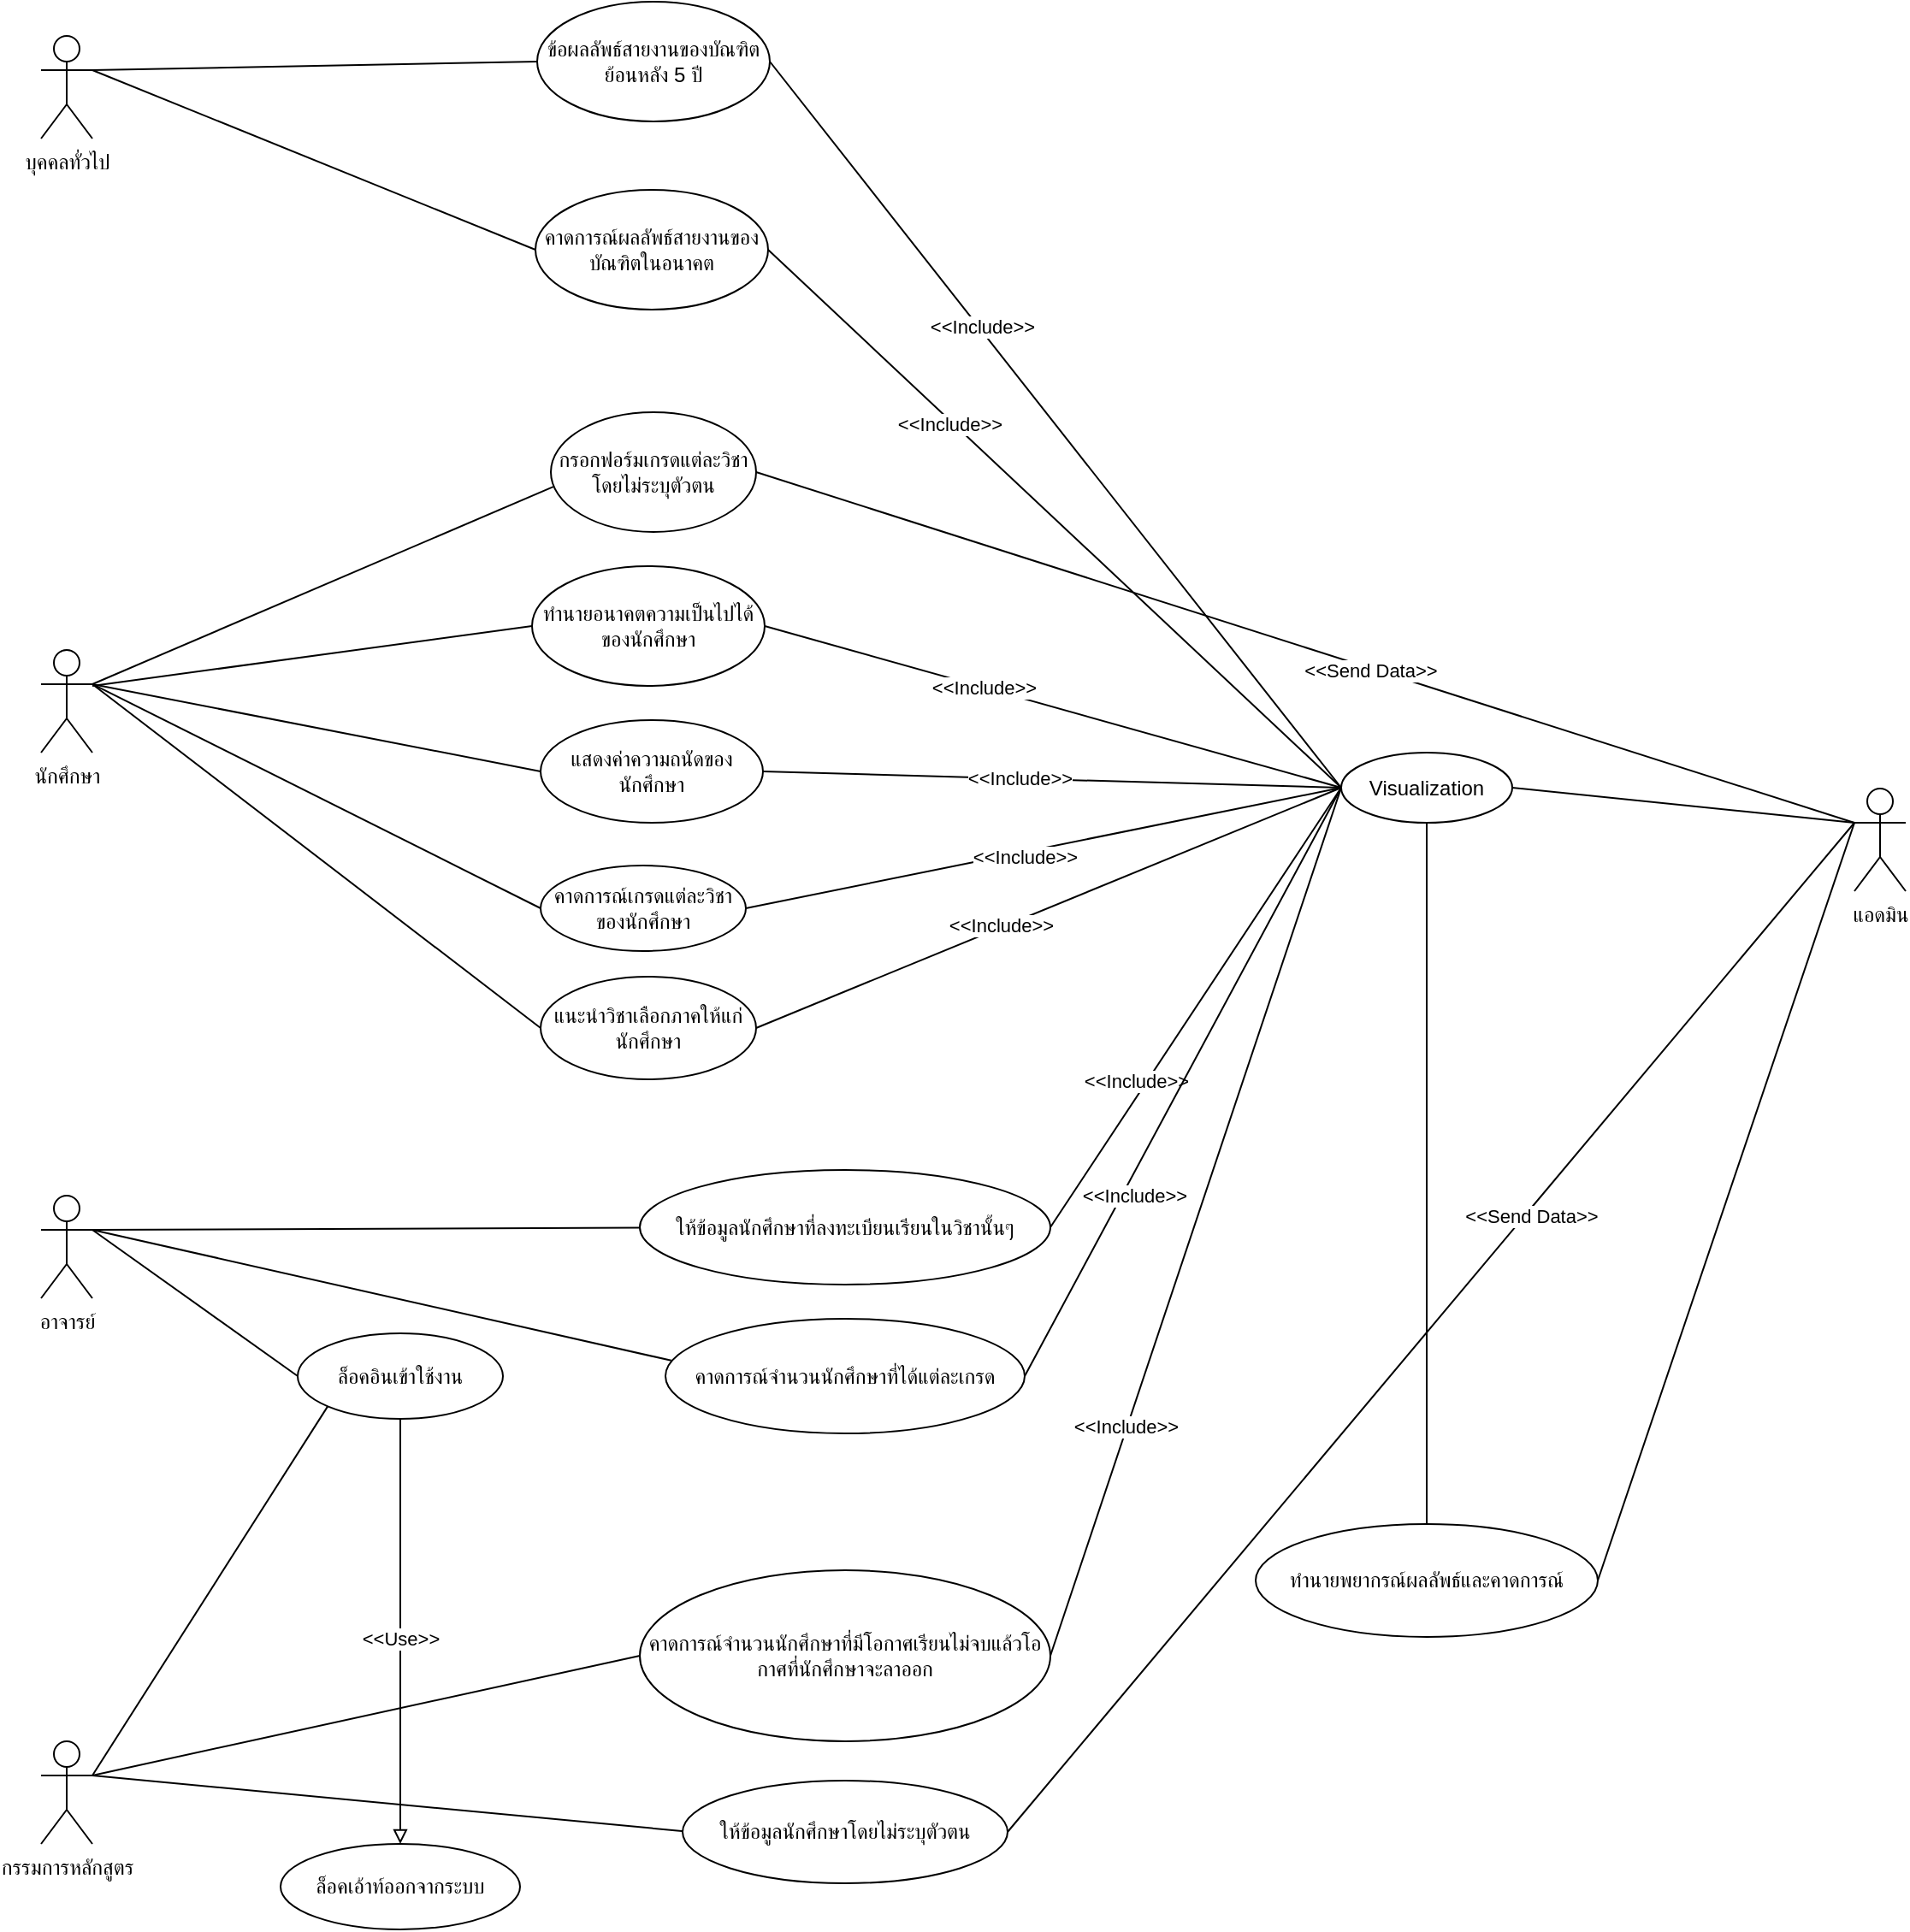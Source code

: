 <mxfile version="17.4.4" type="device"><diagram id="_vLM0q5tYPxkM13smPbt" name="Page-1"><mxGraphModel dx="2188" dy="1222" grid="1" gridSize="10" guides="1" tooltips="1" connect="1" arrows="1" fold="1" page="1" pageScale="1" pageWidth="827" pageHeight="1169" math="0" shadow="0"><root><mxCell id="0"/><mxCell id="1" parent="0"/><mxCell id="81Vus9PUht1-0RsdPjCS-26" style="edgeStyle=none;rounded=0;orthogonalLoop=1;jettySize=auto;html=1;exitX=1;exitY=0.333;exitDx=0;exitDy=0;exitPerimeter=0;entryX=0.012;entryY=0.622;entryDx=0;entryDy=0;entryPerimeter=0;startArrow=none;startFill=0;endArrow=none;endFill=0;strokeColor=default;" edge="1" parent="1" source="81Vus9PUht1-0RsdPjCS-1" target="81Vus9PUht1-0RsdPjCS-11"><mxGeometry relative="1" as="geometry"/></mxCell><mxCell id="81Vus9PUht1-0RsdPjCS-27" style="edgeStyle=none;rounded=0;orthogonalLoop=1;jettySize=auto;html=1;entryX=0;entryY=0.5;entryDx=0;entryDy=0;startArrow=none;startFill=0;endArrow=none;endFill=0;strokeColor=default;" edge="1" parent="1" target="81Vus9PUht1-0RsdPjCS-12"><mxGeometry relative="1" as="geometry"><mxPoint x="110" y="430" as="sourcePoint"/></mxGeometry></mxCell><mxCell id="81Vus9PUht1-0RsdPjCS-28" style="edgeStyle=none;rounded=0;orthogonalLoop=1;jettySize=auto;html=1;exitX=1;exitY=0.333;exitDx=0;exitDy=0;exitPerimeter=0;entryX=0;entryY=0.5;entryDx=0;entryDy=0;startArrow=none;startFill=0;endArrow=none;endFill=0;strokeColor=default;" edge="1" parent="1" source="81Vus9PUht1-0RsdPjCS-1" target="81Vus9PUht1-0RsdPjCS-15"><mxGeometry relative="1" as="geometry"/></mxCell><mxCell id="81Vus9PUht1-0RsdPjCS-29" style="edgeStyle=none;rounded=0;orthogonalLoop=1;jettySize=auto;html=1;exitX=1;exitY=0.333;exitDx=0;exitDy=0;exitPerimeter=0;entryX=0;entryY=0.5;entryDx=0;entryDy=0;startArrow=none;startFill=0;endArrow=none;endFill=0;strokeColor=default;" edge="1" parent="1" source="81Vus9PUht1-0RsdPjCS-1" target="81Vus9PUht1-0RsdPjCS-13"><mxGeometry relative="1" as="geometry"/></mxCell><mxCell id="81Vus9PUht1-0RsdPjCS-30" style="edgeStyle=none;rounded=0;orthogonalLoop=1;jettySize=auto;html=1;exitX=1;exitY=0.333;exitDx=0;exitDy=0;exitPerimeter=0;entryX=0;entryY=0.5;entryDx=0;entryDy=0;startArrow=none;startFill=0;endArrow=none;endFill=0;strokeColor=default;" edge="1" parent="1" source="81Vus9PUht1-0RsdPjCS-1" target="81Vus9PUht1-0RsdPjCS-14"><mxGeometry relative="1" as="geometry"/></mxCell><mxCell id="81Vus9PUht1-0RsdPjCS-1" value="นักศึกษา" style="shape=umlActor;verticalLabelPosition=bottom;verticalAlign=top;html=1;outlineConnect=0;" vertex="1" parent="1"><mxGeometry x="80" y="409" width="30" height="60" as="geometry"/></mxCell><mxCell id="81Vus9PUht1-0RsdPjCS-23" style="orthogonalLoop=1;jettySize=auto;html=1;exitX=1;exitY=0.333;exitDx=0;exitDy=0;exitPerimeter=0;entryX=0;entryY=0.5;entryDx=0;entryDy=0;endArrow=none;endFill=0;rounded=0;" edge="1" parent="1" source="81Vus9PUht1-0RsdPjCS-2" target="81Vus9PUht1-0RsdPjCS-8"><mxGeometry relative="1" as="geometry"/></mxCell><mxCell id="81Vus9PUht1-0RsdPjCS-31" style="edgeStyle=none;rounded=0;orthogonalLoop=1;jettySize=auto;html=1;exitX=1;exitY=0.333;exitDx=0;exitDy=0;exitPerimeter=0;startArrow=none;startFill=0;endArrow=none;endFill=0;strokeColor=default;" edge="1" parent="1" source="81Vus9PUht1-0RsdPjCS-2" target="81Vus9PUht1-0RsdPjCS-17"><mxGeometry relative="1" as="geometry"/></mxCell><mxCell id="81Vus9PUht1-0RsdPjCS-32" style="edgeStyle=none;rounded=0;orthogonalLoop=1;jettySize=auto;html=1;exitX=1;exitY=0.333;exitDx=0;exitDy=0;exitPerimeter=0;entryX=0.016;entryY=0.364;entryDx=0;entryDy=0;entryPerimeter=0;startArrow=none;startFill=0;endArrow=none;endFill=0;strokeColor=default;" edge="1" parent="1" source="81Vus9PUht1-0RsdPjCS-2" target="81Vus9PUht1-0RsdPjCS-18"><mxGeometry relative="1" as="geometry"/></mxCell><mxCell id="81Vus9PUht1-0RsdPjCS-2" value="อาจารย์" style="shape=umlActor;verticalLabelPosition=bottom;verticalAlign=top;html=1;outlineConnect=0;" vertex="1" parent="1"><mxGeometry x="80" y="728" width="30" height="60" as="geometry"/></mxCell><mxCell id="81Vus9PUht1-0RsdPjCS-24" style="edgeStyle=none;rounded=0;orthogonalLoop=1;jettySize=auto;html=1;exitX=1;exitY=0.333;exitDx=0;exitDy=0;exitPerimeter=0;entryX=0;entryY=1;entryDx=0;entryDy=0;endArrow=none;endFill=0;" edge="1" parent="1" source="81Vus9PUht1-0RsdPjCS-5" target="81Vus9PUht1-0RsdPjCS-8"><mxGeometry relative="1" as="geometry"/></mxCell><mxCell id="81Vus9PUht1-0RsdPjCS-33" style="edgeStyle=none;rounded=0;orthogonalLoop=1;jettySize=auto;html=1;exitX=1;exitY=0.333;exitDx=0;exitDy=0;exitPerimeter=0;entryX=0;entryY=0.5;entryDx=0;entryDy=0;startArrow=none;startFill=0;endArrow=none;endFill=0;strokeColor=default;" edge="1" parent="1" source="81Vus9PUht1-0RsdPjCS-5" target="81Vus9PUht1-0RsdPjCS-16"><mxGeometry relative="1" as="geometry"/></mxCell><mxCell id="81Vus9PUht1-0RsdPjCS-34" style="edgeStyle=none;rounded=0;orthogonalLoop=1;jettySize=auto;html=1;exitX=1;exitY=0.333;exitDx=0;exitDy=0;exitPerimeter=0;startArrow=none;startFill=0;endArrow=none;endFill=0;strokeColor=default;entryX=0.026;entryY=0.5;entryDx=0;entryDy=0;entryPerimeter=0;" edge="1" parent="1" source="81Vus9PUht1-0RsdPjCS-5" target="81Vus9PUht1-0RsdPjCS-19"><mxGeometry relative="1" as="geometry"><mxPoint x="450" y="1100" as="targetPoint"/></mxGeometry></mxCell><mxCell id="81Vus9PUht1-0RsdPjCS-5" value="กรรมการหลักสูตร" style="shape=umlActor;verticalLabelPosition=bottom;verticalAlign=top;html=1;outlineConnect=0;" vertex="1" parent="1"><mxGeometry x="80" y="1047" width="30" height="60" as="geometry"/></mxCell><mxCell id="81Vus9PUht1-0RsdPjCS-25" style="edgeStyle=none;rounded=0;orthogonalLoop=1;jettySize=auto;html=1;exitX=0.5;exitY=1;exitDx=0;exitDy=0;endArrow=block;endFill=0;startArrow=none;startFill=0;strokeColor=default;entryX=0.5;entryY=0;entryDx=0;entryDy=0;" edge="1" parent="1" source="81Vus9PUht1-0RsdPjCS-8" target="81Vus9PUht1-0RsdPjCS-10"><mxGeometry relative="1" as="geometry"><mxPoint x="290" y="1110" as="targetPoint"/></mxGeometry></mxCell><mxCell id="81Vus9PUht1-0RsdPjCS-55" value="&amp;lt;&amp;lt;Use&amp;gt;&amp;gt;" style="edgeLabel;html=1;align=center;verticalAlign=middle;resizable=0;points=[];" vertex="1" connectable="0" parent="81Vus9PUht1-0RsdPjCS-25"><mxGeometry x="-0.051" y="1" relative="1" as="geometry"><mxPoint x="-1" y="10" as="offset"/></mxGeometry></mxCell><mxCell id="81Vus9PUht1-0RsdPjCS-8" value="ล็อคอินเข้าใช้งาน" style="ellipse;whiteSpace=wrap;html=1;" vertex="1" parent="1"><mxGeometry x="230" y="808.5" width="120" height="50" as="geometry"/></mxCell><mxCell id="81Vus9PUht1-0RsdPjCS-53" style="edgeStyle=none;rounded=0;orthogonalLoop=1;jettySize=auto;html=1;exitX=1;exitY=0.333;exitDx=0;exitDy=0;exitPerimeter=0;entryX=0;entryY=0.5;entryDx=0;entryDy=0;startArrow=none;startFill=0;endArrow=none;endFill=0;strokeColor=default;" edge="1" parent="1" source="81Vus9PUht1-0RsdPjCS-9" target="81Vus9PUht1-0RsdPjCS-48"><mxGeometry relative="1" as="geometry"/></mxCell><mxCell id="81Vus9PUht1-0RsdPjCS-54" style="edgeStyle=none;rounded=0;orthogonalLoop=1;jettySize=auto;html=1;exitX=1;exitY=0.333;exitDx=0;exitDy=0;exitPerimeter=0;entryX=0;entryY=0.5;entryDx=0;entryDy=0;startArrow=none;startFill=0;endArrow=none;endFill=0;strokeColor=default;" edge="1" parent="1" source="81Vus9PUht1-0RsdPjCS-9" target="81Vus9PUht1-0RsdPjCS-50"><mxGeometry relative="1" as="geometry"/></mxCell><mxCell id="81Vus9PUht1-0RsdPjCS-9" value="บุคคลทั่วไป" style="shape=umlActor;verticalLabelPosition=bottom;verticalAlign=top;html=1;outlineConnect=0;" vertex="1" parent="1"><mxGeometry x="80" y="50" width="30" height="60" as="geometry"/></mxCell><mxCell id="81Vus9PUht1-0RsdPjCS-10" value="ล็อคเอ้าท์ออกจากระบบ" style="ellipse;whiteSpace=wrap;html=1;" vertex="1" parent="1"><mxGeometry x="220" y="1107" width="140" height="50" as="geometry"/></mxCell><mxCell id="81Vus9PUht1-0RsdPjCS-38" style="edgeStyle=none;rounded=0;orthogonalLoop=1;jettySize=auto;html=1;exitX=1;exitY=0.5;exitDx=0;exitDy=0;startArrow=none;startFill=0;endArrow=none;endFill=0;strokeColor=default;" edge="1" parent="1" source="81Vus9PUht1-0RsdPjCS-11"><mxGeometry relative="1" as="geometry"><mxPoint x="1140" y="510" as="targetPoint"/></mxGeometry></mxCell><mxCell id="81Vus9PUht1-0RsdPjCS-68" value="&amp;lt;&amp;lt;Send Data&amp;gt;&amp;gt;" style="edgeLabel;html=1;align=center;verticalAlign=middle;resizable=0;points=[];" vertex="1" connectable="0" parent="81Vus9PUht1-0RsdPjCS-38"><mxGeometry x="0.118" y="-1" relative="1" as="geometry"><mxPoint as="offset"/></mxGeometry></mxCell><mxCell id="81Vus9PUht1-0RsdPjCS-11" value="กรอกฟอร์มเกรดแต่ละวิชาโดยไม่ระบุตัวตน" style="ellipse;whiteSpace=wrap;html=1;" vertex="1" parent="1"><mxGeometry x="378" y="270" width="120" height="70" as="geometry"/></mxCell><mxCell id="81Vus9PUht1-0RsdPjCS-12" value="ทำนายอนาคตความเป็นไปได้ของนักศึกษา" style="ellipse;whiteSpace=wrap;html=1;" vertex="1" parent="1"><mxGeometry x="367" y="360" width="136" height="70" as="geometry"/></mxCell><mxCell id="81Vus9PUht1-0RsdPjCS-13" value="คาดการณ์เกรดแต่ละวิชาของนักศึกษา" style="ellipse;whiteSpace=wrap;html=1;" vertex="1" parent="1"><mxGeometry x="372" y="535" width="120" height="50" as="geometry"/></mxCell><mxCell id="81Vus9PUht1-0RsdPjCS-14" value="แนะนำวิชาเลือกภาคให้แก่นักศึกษา" style="ellipse;whiteSpace=wrap;html=1;" vertex="1" parent="1"><mxGeometry x="372" y="600" width="126" height="60" as="geometry"/></mxCell><mxCell id="81Vus9PUht1-0RsdPjCS-15" value="แสดงค่าความถนัดของนักศึกษา" style="ellipse;whiteSpace=wrap;html=1;" vertex="1" parent="1"><mxGeometry x="372" y="450" width="130" height="60" as="geometry"/></mxCell><mxCell id="81Vus9PUht1-0RsdPjCS-16" value="คาดการณ์จำนวนนักศึกษาที่มีโอกาศเรียนไม่จบแล้วโอกาศที่นักศึกษาจะลาออก" style="ellipse;whiteSpace=wrap;html=1;" vertex="1" parent="1"><mxGeometry x="430" y="947" width="240" height="100" as="geometry"/></mxCell><mxCell id="81Vus9PUht1-0RsdPjCS-17" value="ให้ข้อมูลนักศึกษาที่ลงทะเบียนเรียนในวิชานั้นๆ" style="ellipse;whiteSpace=wrap;html=1;" vertex="1" parent="1"><mxGeometry x="430" y="713" width="240" height="67" as="geometry"/></mxCell><mxCell id="81Vus9PUht1-0RsdPjCS-18" value="คาดการณ์จำนวนนักศึกษาที่ได้แต่ละเกรด" style="ellipse;whiteSpace=wrap;html=1;" vertex="1" parent="1"><mxGeometry x="445" y="800" width="210" height="67" as="geometry"/></mxCell><mxCell id="81Vus9PUht1-0RsdPjCS-37" style="edgeStyle=none;rounded=0;orthogonalLoop=1;jettySize=auto;html=1;exitX=1;exitY=0.5;exitDx=0;exitDy=0;startArrow=none;startFill=0;endArrow=none;endFill=0;strokeColor=default;" edge="1" parent="1" source="81Vus9PUht1-0RsdPjCS-19"><mxGeometry relative="1" as="geometry"><mxPoint x="1140" y="510" as="targetPoint"/></mxGeometry></mxCell><mxCell id="81Vus9PUht1-0RsdPjCS-67" value="&amp;lt;&amp;lt;Send Data&amp;gt;&amp;gt;" style="edgeLabel;html=1;align=center;verticalAlign=middle;resizable=0;points=[];" vertex="1" connectable="0" parent="81Vus9PUht1-0RsdPjCS-37"><mxGeometry x="-0.112" y="-2" relative="1" as="geometry"><mxPoint x="84" y="-100" as="offset"/></mxGeometry></mxCell><mxCell id="81Vus9PUht1-0RsdPjCS-19" value="ให้ข้อมูลนักศึกษาโดยไม่ระบุตัวตน" style="ellipse;whiteSpace=wrap;html=1;" vertex="1" parent="1"><mxGeometry x="455" y="1070" width="190" height="60" as="geometry"/></mxCell><mxCell id="81Vus9PUht1-0RsdPjCS-39" style="edgeStyle=none;rounded=0;orthogonalLoop=1;jettySize=auto;html=1;exitX=0.5;exitY=0;exitDx=0;exitDy=0;entryX=0.5;entryY=1;entryDx=0;entryDy=0;startArrow=none;startFill=0;endArrow=none;endFill=0;strokeColor=default;" edge="1" parent="1" source="81Vus9PUht1-0RsdPjCS-20" target="81Vus9PUht1-0RsdPjCS-21"><mxGeometry relative="1" as="geometry"/></mxCell><mxCell id="81Vus9PUht1-0RsdPjCS-20" value="ทำนายพยากรณ์ผลลัพธ์และคาดการณ์" style="ellipse;whiteSpace=wrap;html=1;" vertex="1" parent="1"><mxGeometry x="790" y="920" width="200" height="66" as="geometry"/></mxCell><mxCell id="81Vus9PUht1-0RsdPjCS-40" style="edgeStyle=none;rounded=0;orthogonalLoop=1;jettySize=auto;html=1;exitX=0;exitY=0.5;exitDx=0;exitDy=0;entryX=1;entryY=0.5;entryDx=0;entryDy=0;startArrow=none;startFill=0;endArrow=none;endFill=0;strokeColor=default;" edge="1" parent="1" source="81Vus9PUht1-0RsdPjCS-21" target="81Vus9PUht1-0RsdPjCS-12"><mxGeometry relative="1" as="geometry"/></mxCell><mxCell id="81Vus9PUht1-0RsdPjCS-59" value="&amp;lt;&amp;lt;Include&amp;gt;&amp;gt;" style="edgeLabel;html=1;align=center;verticalAlign=middle;resizable=0;points=[];" vertex="1" connectable="0" parent="81Vus9PUht1-0RsdPjCS-40"><mxGeometry x="0.243" relative="1" as="geometry"><mxPoint as="offset"/></mxGeometry></mxCell><mxCell id="81Vus9PUht1-0RsdPjCS-41" style="edgeStyle=none;rounded=0;orthogonalLoop=1;jettySize=auto;html=1;exitX=0;exitY=0.5;exitDx=0;exitDy=0;entryX=1;entryY=0.5;entryDx=0;entryDy=0;startArrow=none;startFill=0;endArrow=none;endFill=0;strokeColor=default;" edge="1" parent="1" source="81Vus9PUht1-0RsdPjCS-21" target="81Vus9PUht1-0RsdPjCS-15"><mxGeometry relative="1" as="geometry"/></mxCell><mxCell id="81Vus9PUht1-0RsdPjCS-60" value="&amp;lt;&amp;lt;Include&amp;gt;&amp;gt;" style="edgeLabel;html=1;align=center;verticalAlign=middle;resizable=0;points=[];" vertex="1" connectable="0" parent="81Vus9PUht1-0RsdPjCS-41"><mxGeometry x="0.111" relative="1" as="geometry"><mxPoint as="offset"/></mxGeometry></mxCell><mxCell id="81Vus9PUht1-0RsdPjCS-42" style="edgeStyle=none;rounded=0;orthogonalLoop=1;jettySize=auto;html=1;exitX=0;exitY=0.5;exitDx=0;exitDy=0;entryX=1;entryY=0.5;entryDx=0;entryDy=0;startArrow=none;startFill=0;endArrow=none;endFill=0;strokeColor=default;" edge="1" parent="1" source="81Vus9PUht1-0RsdPjCS-21" target="81Vus9PUht1-0RsdPjCS-13"><mxGeometry relative="1" as="geometry"/></mxCell><mxCell id="81Vus9PUht1-0RsdPjCS-61" value="&amp;lt;&amp;lt;Include&amp;gt;&amp;gt;" style="edgeLabel;html=1;align=center;verticalAlign=middle;resizable=0;points=[];" vertex="1" connectable="0" parent="81Vus9PUht1-0RsdPjCS-42"><mxGeometry x="0.066" y="3" relative="1" as="geometry"><mxPoint as="offset"/></mxGeometry></mxCell><mxCell id="81Vus9PUht1-0RsdPjCS-43" style="edgeStyle=none;rounded=0;orthogonalLoop=1;jettySize=auto;html=1;exitX=0;exitY=0.5;exitDx=0;exitDy=0;entryX=1;entryY=0.5;entryDx=0;entryDy=0;startArrow=none;startFill=0;endArrow=none;endFill=0;strokeColor=default;" edge="1" parent="1" source="81Vus9PUht1-0RsdPjCS-21" target="81Vus9PUht1-0RsdPjCS-14"><mxGeometry relative="1" as="geometry"/></mxCell><mxCell id="81Vus9PUht1-0RsdPjCS-62" value="&amp;lt;&amp;lt;Include&amp;gt;&amp;gt;" style="edgeLabel;html=1;align=center;verticalAlign=middle;resizable=0;points=[];" vertex="1" connectable="0" parent="81Vus9PUht1-0RsdPjCS-43"><mxGeometry x="0.138" relative="1" as="geometry"><mxPoint x="-5" as="offset"/></mxGeometry></mxCell><mxCell id="81Vus9PUht1-0RsdPjCS-44" style="edgeStyle=none;rounded=0;orthogonalLoop=1;jettySize=auto;html=1;exitX=0;exitY=0.5;exitDx=0;exitDy=0;entryX=1;entryY=0.5;entryDx=0;entryDy=0;startArrow=none;startFill=0;endArrow=none;endFill=0;strokeColor=default;" edge="1" parent="1" source="81Vus9PUht1-0RsdPjCS-21" target="81Vus9PUht1-0RsdPjCS-17"><mxGeometry relative="1" as="geometry"/></mxCell><mxCell id="81Vus9PUht1-0RsdPjCS-64" value="&amp;lt;&amp;lt;Include&amp;gt;&amp;gt;" style="edgeLabel;html=1;align=center;verticalAlign=middle;resizable=0;points=[];" vertex="1" connectable="0" parent="81Vus9PUht1-0RsdPjCS-44"><mxGeometry x="0.341" y="1" relative="1" as="geometry"><mxPoint x="-7" y="-2" as="offset"/></mxGeometry></mxCell><mxCell id="81Vus9PUht1-0RsdPjCS-45" style="edgeStyle=none;rounded=0;orthogonalLoop=1;jettySize=auto;html=1;exitX=0;exitY=0.5;exitDx=0;exitDy=0;entryX=1;entryY=0.5;entryDx=0;entryDy=0;startArrow=none;startFill=0;endArrow=none;endFill=0;strokeColor=default;" edge="1" parent="1" source="81Vus9PUht1-0RsdPjCS-21" target="81Vus9PUht1-0RsdPjCS-18"><mxGeometry relative="1" as="geometry"/></mxCell><mxCell id="81Vus9PUht1-0RsdPjCS-65" value="&amp;lt;&amp;lt;Include&amp;gt;&amp;gt;" style="edgeLabel;html=1;align=center;verticalAlign=middle;resizable=0;points=[];" vertex="1" connectable="0" parent="81Vus9PUht1-0RsdPjCS-45"><mxGeometry x="0.294" y="-2" relative="1" as="geometry"><mxPoint y="17" as="offset"/></mxGeometry></mxCell><mxCell id="81Vus9PUht1-0RsdPjCS-46" style="edgeStyle=none;rounded=0;orthogonalLoop=1;jettySize=auto;html=1;exitX=0;exitY=0.5;exitDx=0;exitDy=0;entryX=1;entryY=0.5;entryDx=0;entryDy=0;startArrow=none;startFill=0;endArrow=none;endFill=0;strokeColor=default;" edge="1" parent="1" source="81Vus9PUht1-0RsdPjCS-21" target="81Vus9PUht1-0RsdPjCS-16"><mxGeometry relative="1" as="geometry"/></mxCell><mxCell id="81Vus9PUht1-0RsdPjCS-66" value="&amp;lt;&amp;lt;Include&amp;gt;&amp;gt;" style="edgeLabel;html=1;align=center;verticalAlign=middle;resizable=0;points=[];" vertex="1" connectable="0" parent="81Vus9PUht1-0RsdPjCS-46"><mxGeometry x="0.47" y="-1" relative="1" as="geometry"><mxPoint as="offset"/></mxGeometry></mxCell><mxCell id="81Vus9PUht1-0RsdPjCS-51" style="edgeStyle=none;rounded=0;orthogonalLoop=1;jettySize=auto;html=1;exitX=0;exitY=0.5;exitDx=0;exitDy=0;entryX=1;entryY=0.5;entryDx=0;entryDy=0;startArrow=none;startFill=0;endArrow=none;endFill=0;strokeColor=default;" edge="1" parent="1" source="81Vus9PUht1-0RsdPjCS-21" target="81Vus9PUht1-0RsdPjCS-48"><mxGeometry relative="1" as="geometry"/></mxCell><mxCell id="81Vus9PUht1-0RsdPjCS-56" value="&amp;lt;&amp;lt;Include&amp;gt;&amp;gt;" style="edgeLabel;html=1;align=center;verticalAlign=middle;resizable=0;points=[];" vertex="1" connectable="0" parent="81Vus9PUht1-0RsdPjCS-51"><mxGeometry x="0.108" relative="1" as="geometry"><mxPoint x="-25" y="-35" as="offset"/></mxGeometry></mxCell><mxCell id="81Vus9PUht1-0RsdPjCS-52" style="edgeStyle=none;rounded=0;orthogonalLoop=1;jettySize=auto;html=1;exitX=0;exitY=0.5;exitDx=0;exitDy=0;entryX=1;entryY=0.5;entryDx=0;entryDy=0;startArrow=none;startFill=0;endArrow=none;endFill=0;strokeColor=default;" edge="1" parent="1" source="81Vus9PUht1-0RsdPjCS-21" target="81Vus9PUht1-0RsdPjCS-50"><mxGeometry relative="1" as="geometry"/></mxCell><mxCell id="81Vus9PUht1-0RsdPjCS-58" value="&amp;lt;&amp;lt;Include&amp;gt;&amp;gt;" style="edgeLabel;html=1;align=center;verticalAlign=middle;resizable=0;points=[];" vertex="1" connectable="0" parent="81Vus9PUht1-0RsdPjCS-52"><mxGeometry x="0.36" y="2" relative="1" as="geometry"><mxPoint as="offset"/></mxGeometry></mxCell><mxCell id="81Vus9PUht1-0RsdPjCS-21" value="Visualization" style="ellipse;whiteSpace=wrap;html=1;" vertex="1" parent="1"><mxGeometry x="840" y="469" width="100" height="41" as="geometry"/></mxCell><mxCell id="81Vus9PUht1-0RsdPjCS-35" style="edgeStyle=none;rounded=0;orthogonalLoop=1;jettySize=auto;html=1;exitX=0;exitY=0.333;exitDx=0;exitDy=0;exitPerimeter=0;entryX=1;entryY=0.5;entryDx=0;entryDy=0;startArrow=none;startFill=0;endArrow=none;endFill=0;strokeColor=default;" edge="1" parent="1" source="81Vus9PUht1-0RsdPjCS-22" target="81Vus9PUht1-0RsdPjCS-21"><mxGeometry relative="1" as="geometry"/></mxCell><mxCell id="81Vus9PUht1-0RsdPjCS-36" style="edgeStyle=none;rounded=0;orthogonalLoop=1;jettySize=auto;html=1;exitX=0;exitY=0.333;exitDx=0;exitDy=0;exitPerimeter=0;entryX=1;entryY=0.5;entryDx=0;entryDy=0;startArrow=none;startFill=0;endArrow=none;endFill=0;strokeColor=default;" edge="1" parent="1" source="81Vus9PUht1-0RsdPjCS-22" target="81Vus9PUht1-0RsdPjCS-20"><mxGeometry relative="1" as="geometry"/></mxCell><mxCell id="81Vus9PUht1-0RsdPjCS-22" value="แอดมิน" style="shape=umlActor;verticalLabelPosition=bottom;verticalAlign=top;html=1;outlineConnect=0;" vertex="1" parent="1"><mxGeometry x="1140" y="490" width="30" height="60" as="geometry"/></mxCell><mxCell id="81Vus9PUht1-0RsdPjCS-48" value="ข้อผลลัพธ์สายงานของบัณฑิตย้อนหลัง 5 ปี" style="ellipse;whiteSpace=wrap;html=1;" vertex="1" parent="1"><mxGeometry x="370" y="30" width="136" height="70" as="geometry"/></mxCell><mxCell id="81Vus9PUht1-0RsdPjCS-49" style="edgeStyle=none;rounded=0;orthogonalLoop=1;jettySize=auto;html=1;exitX=0.5;exitY=1;exitDx=0;exitDy=0;startArrow=none;startFill=0;endArrow=none;endFill=0;strokeColor=default;" edge="1" parent="1" source="81Vus9PUht1-0RsdPjCS-15" target="81Vus9PUht1-0RsdPjCS-15"><mxGeometry relative="1" as="geometry"/></mxCell><mxCell id="81Vus9PUht1-0RsdPjCS-50" value="คาดการณ์ผลลัพธ์สายงานของบัณฑิตในอนาคต" style="ellipse;whiteSpace=wrap;html=1;" vertex="1" parent="1"><mxGeometry x="369" y="140" width="136" height="70" as="geometry"/></mxCell></root></mxGraphModel></diagram></mxfile>